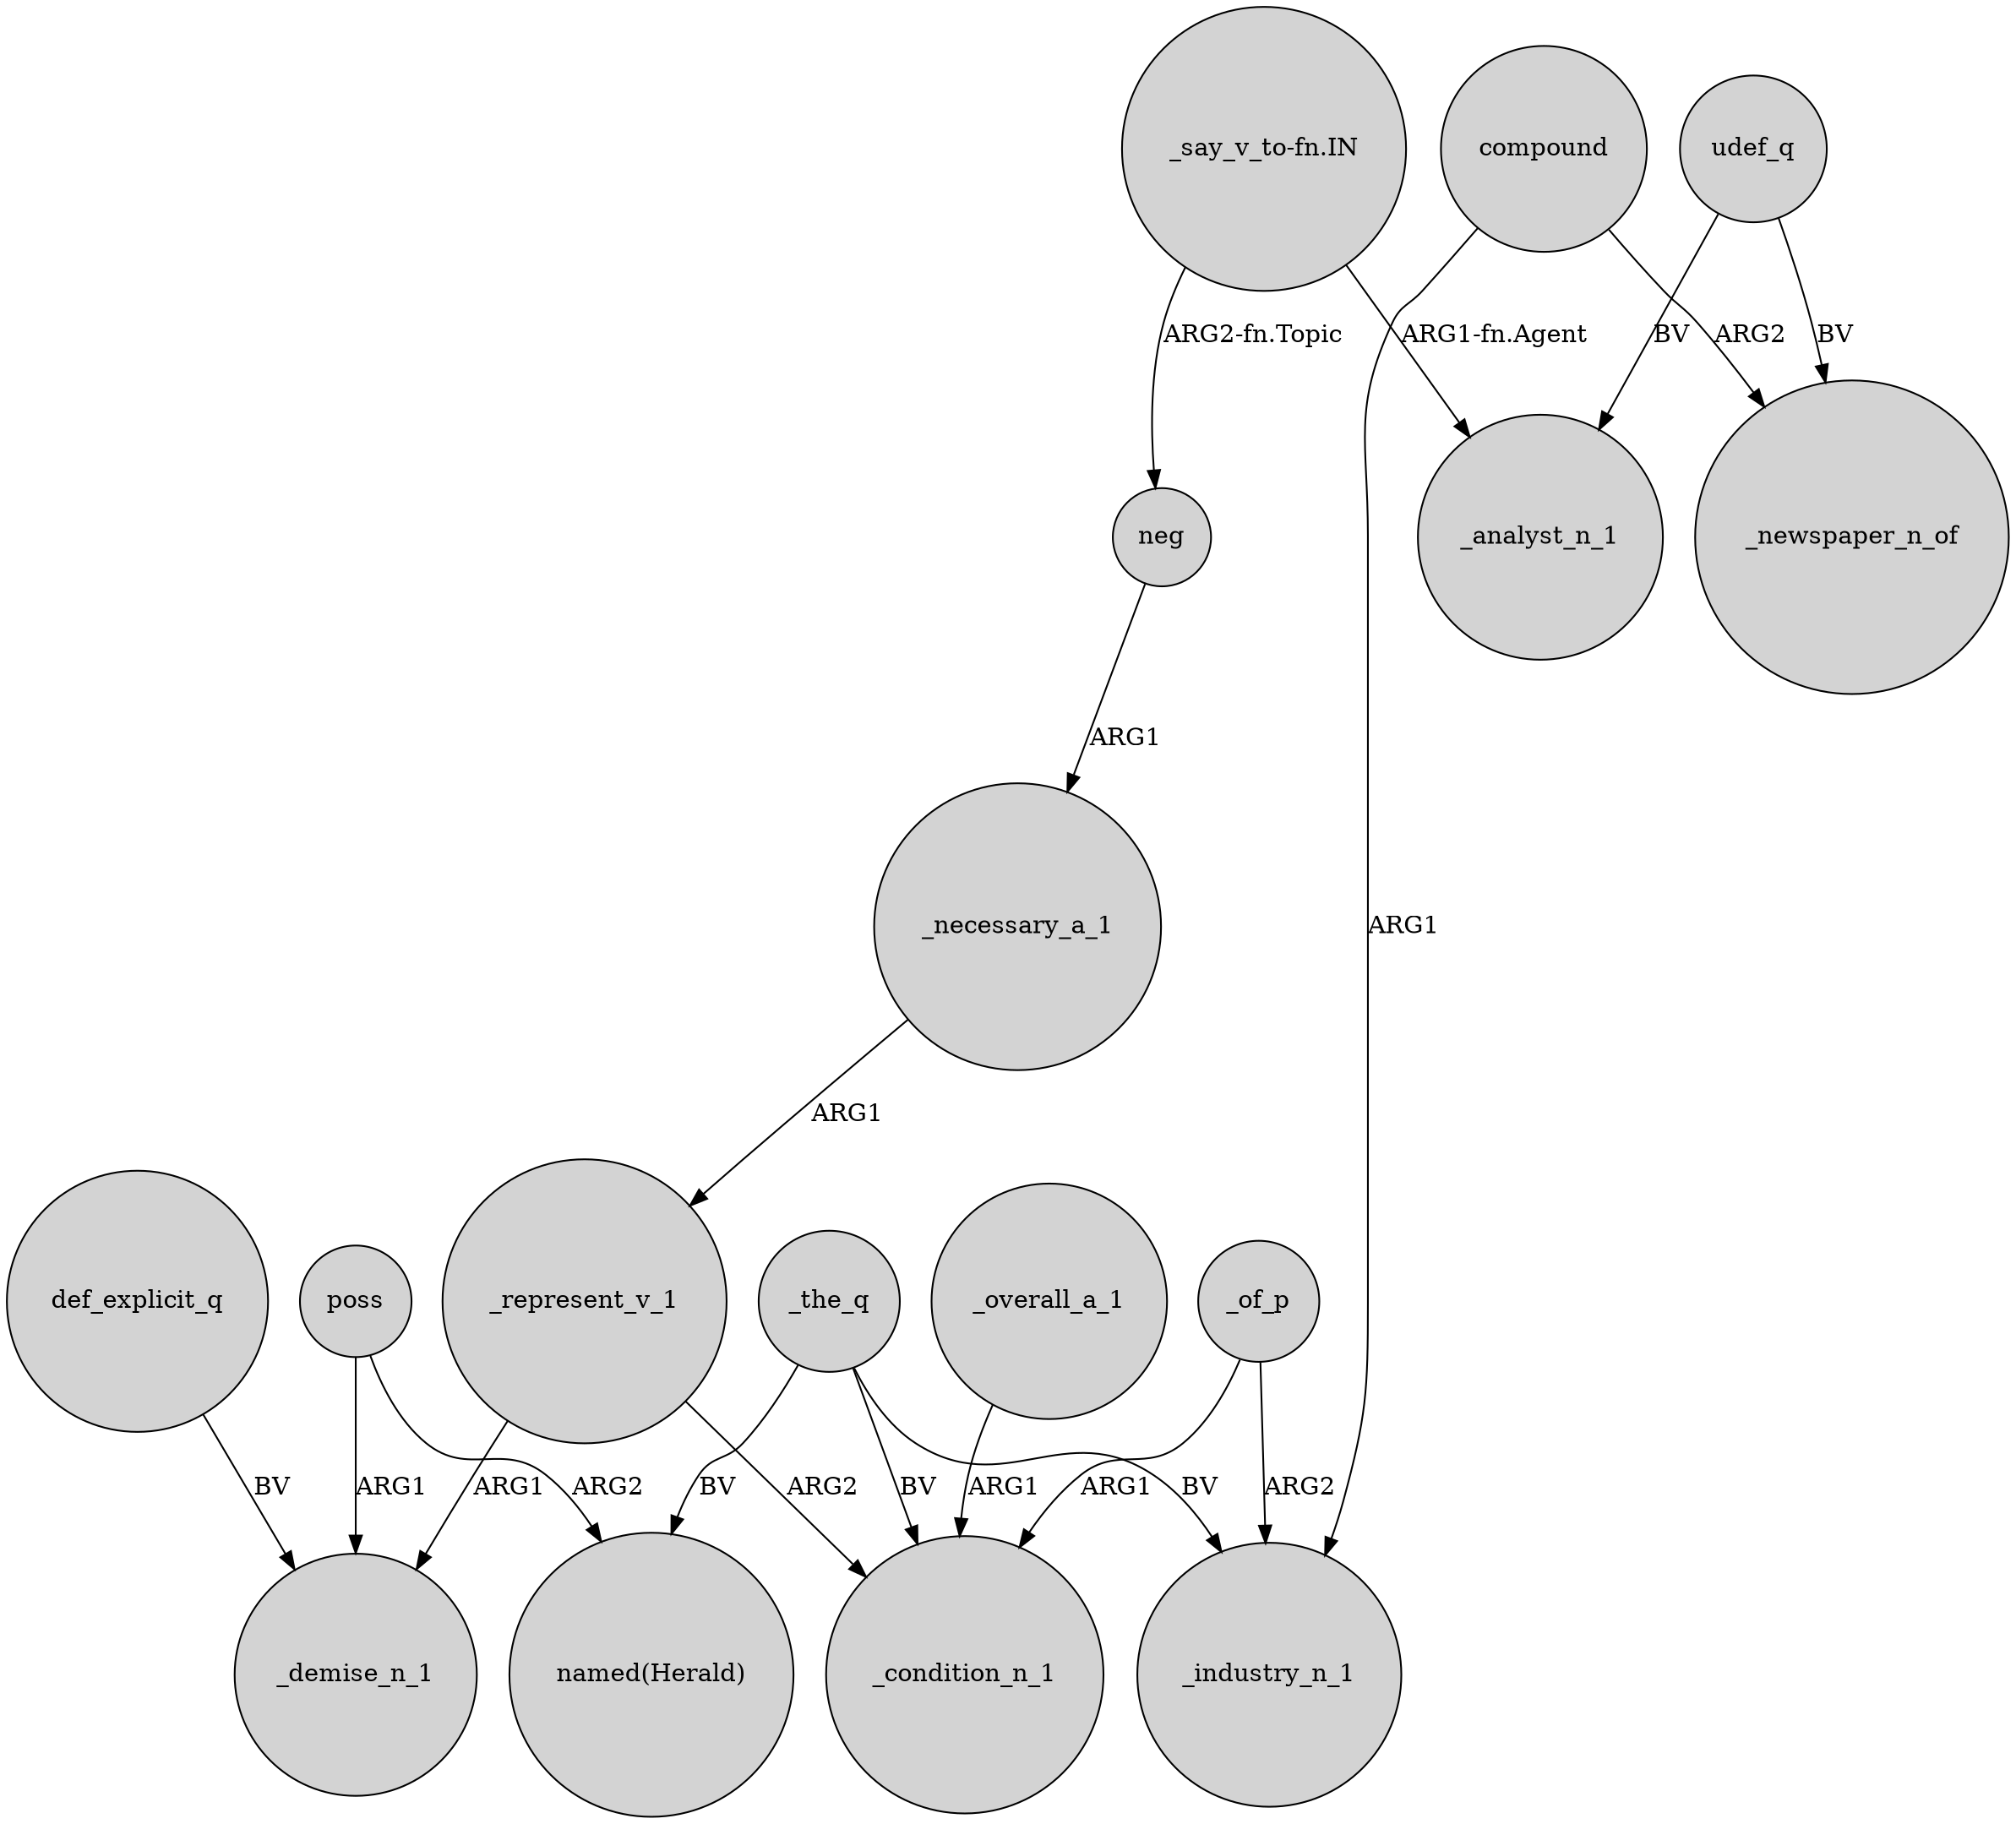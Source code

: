 digraph {
	node [shape=circle style=filled]
	poss -> _demise_n_1 [label=ARG1]
	neg -> _necessary_a_1 [label=ARG1]
	udef_q -> _newspaper_n_of [label=BV]
	_of_p -> _condition_n_1 [label=ARG1]
	_the_q -> _condition_n_1 [label=BV]
	_the_q -> "named(Herald)" [label=BV]
	compound -> _industry_n_1 [label=ARG1]
	_the_q -> _industry_n_1 [label=BV]
	_of_p -> _industry_n_1 [label=ARG2]
	poss -> "named(Herald)" [label=ARG2]
	_overall_a_1 -> _condition_n_1 [label=ARG1]
	"_say_v_to-fn.IN" -> _analyst_n_1 [label="ARG1-fn.Agent"]
	"_say_v_to-fn.IN" -> neg [label="ARG2-fn.Topic"]
	def_explicit_q -> _demise_n_1 [label=BV]
	_represent_v_1 -> _condition_n_1 [label=ARG2]
	_represent_v_1 -> _demise_n_1 [label=ARG1]
	udef_q -> _analyst_n_1 [label=BV]
	_necessary_a_1 -> _represent_v_1 [label=ARG1]
	compound -> _newspaper_n_of [label=ARG2]
}
